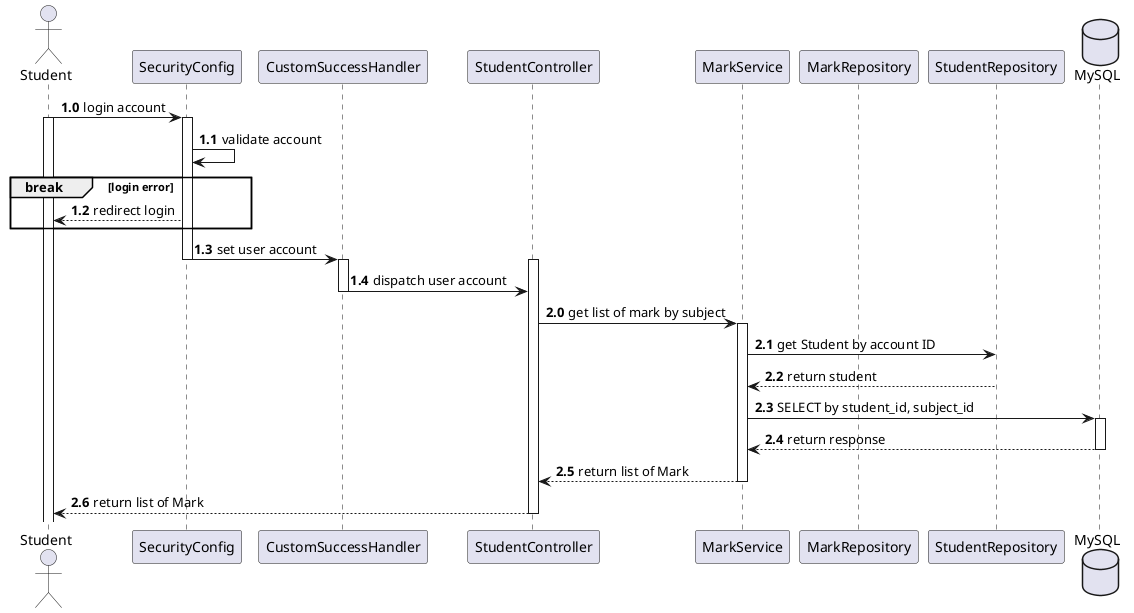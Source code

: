 @startuml
'https://plantuml.com/sequence-diagram

Actor Student
participant SecurityConfig
participant CustomSuccessHandler
participant StudentController
participant MarkService
participant MarkRepository
participant StudentRepository
database MySQL

autonumber 1.0
Student -> SecurityConfig: login account

activate Student
activate SecurityConfig
autonumber 1.1
SecurityConfig -> SecurityConfig: validate account
break login error
SecurityConfig --> Student: redirect login
end
SecurityConfig -> CustomSuccessHandler: set user account
deactivate SecurityConfig
activate StudentController
activate CustomSuccessHandler
CustomSuccessHandler -> StudentController: dispatch user account
deactivate CustomSuccessHandler

autonumber 2.0
StudentController -> MarkService: get list of mark by subject
activate MarkService
MarkService -> StudentRepository: get Student by account ID
StudentRepository --> MarkService: return student
MarkService -> MySQL: SELECT by student_id, subject_id
activate MySQL
MySQL --> MarkService: return response
deactivate MySQL
MarkService --> StudentController: return list of Mark
deactivate MarkService
StudentController --> Student: return list of Mark
deactivate StudentController
@enduml